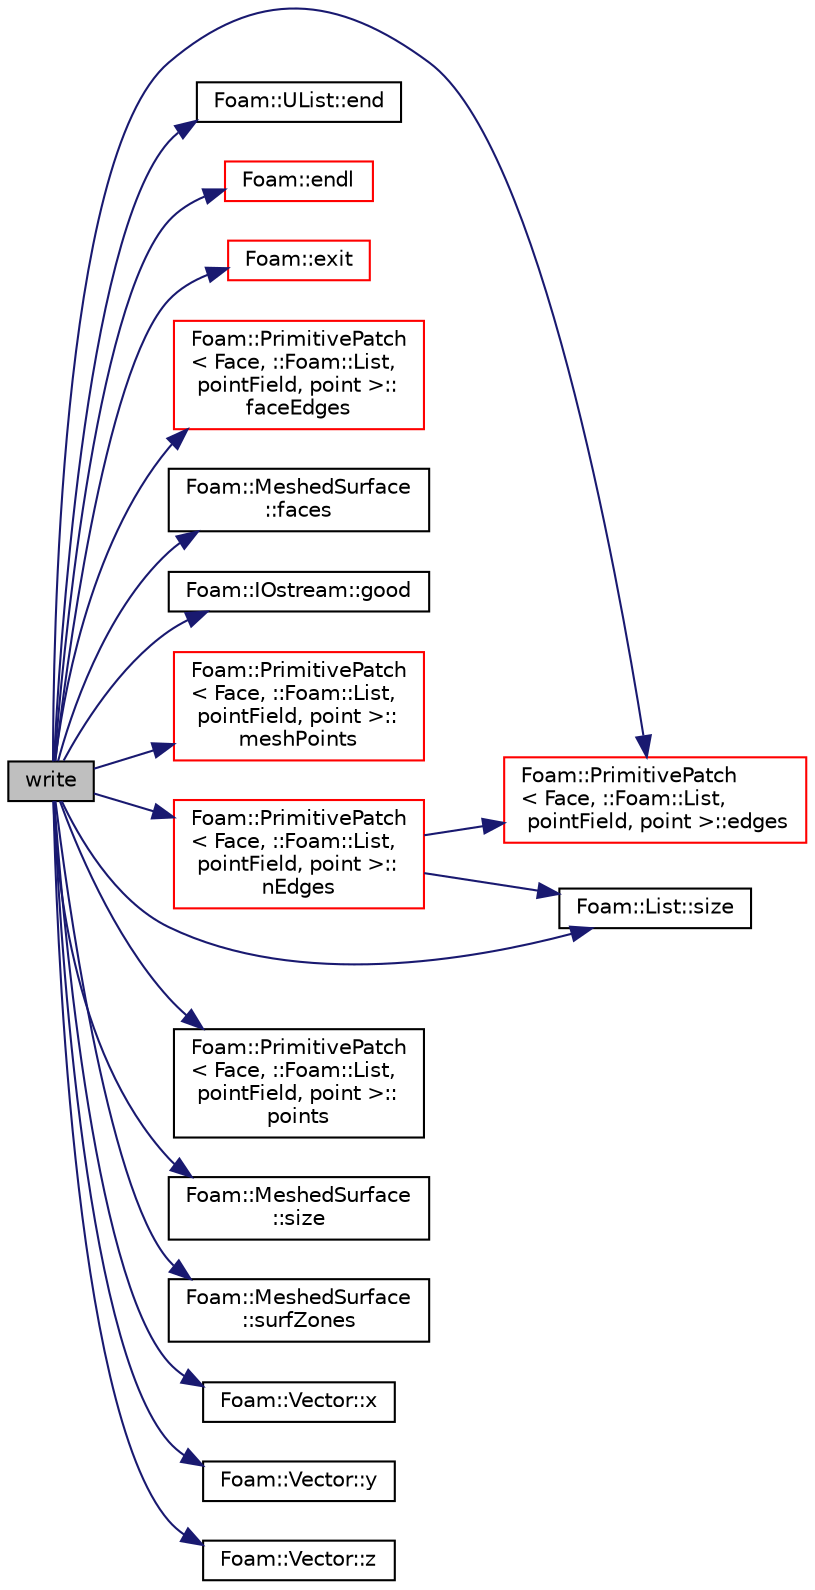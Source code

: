 digraph "write"
{
  bgcolor="transparent";
  edge [fontname="Helvetica",fontsize="10",labelfontname="Helvetica",labelfontsize="10"];
  node [fontname="Helvetica",fontsize="10",shape=record];
  rankdir="LR";
  Node166 [label="write",height=0.2,width=0.4,color="black", fillcolor="grey75", style="filled", fontcolor="black"];
  Node166 -> Node167 [color="midnightblue",fontsize="10",style="solid",fontname="Helvetica"];
  Node167 [label="Foam::PrimitivePatch\l\< Face, ::Foam::List,\l pointField, point \>::edges",height=0.2,width=0.4,color="red",URL="$a28693.html#a21d764179912ddda5c6f95193c289846",tooltip="Return list of edges, address into LOCAL point list. "];
  Node166 -> Node169 [color="midnightblue",fontsize="10",style="solid",fontname="Helvetica"];
  Node169 [label="Foam::UList::end",height=0.2,width=0.4,color="black",URL="$a26837.html#acf5102a998ffca93da588563e2af7413",tooltip="Return an iterator to end traversing the UList. "];
  Node166 -> Node170 [color="midnightblue",fontsize="10",style="solid",fontname="Helvetica"];
  Node170 [label="Foam::endl",height=0.2,width=0.4,color="red",URL="$a21851.html#a2db8fe02a0d3909e9351bb4275b23ce4",tooltip="Add newline and flush stream. "];
  Node166 -> Node172 [color="midnightblue",fontsize="10",style="solid",fontname="Helvetica"];
  Node172 [label="Foam::exit",height=0.2,width=0.4,color="red",URL="$a21851.html#a06ca7250d8e89caf05243ec094843642"];
  Node166 -> Node219 [color="midnightblue",fontsize="10",style="solid",fontname="Helvetica"];
  Node219 [label="Foam::PrimitivePatch\l\< Face, ::Foam::List,\l pointField, point \>::\lfaceEdges",height=0.2,width=0.4,color="red",URL="$a28693.html#adbfcf489a527a07c33d684834faace79",tooltip="Return face-edge addressing. "];
  Node166 -> Node221 [color="midnightblue",fontsize="10",style="solid",fontname="Helvetica"];
  Node221 [label="Foam::MeshedSurface\l::faces",height=0.2,width=0.4,color="black",URL="$a30833.html#a16c6d36f7c961d037a44e5c235d9aa15",tooltip="Return const access to the faces. "];
  Node166 -> Node209 [color="midnightblue",fontsize="10",style="solid",fontname="Helvetica"];
  Node209 [label="Foam::IOstream::good",height=0.2,width=0.4,color="black",URL="$a27333.html#abdcc7f96f487faadc7769afcf58fe992",tooltip="Return true if next operation might succeed. "];
  Node166 -> Node222 [color="midnightblue",fontsize="10",style="solid",fontname="Helvetica"];
  Node222 [label="Foam::PrimitivePatch\l\< Face, ::Foam::List,\l pointField, point \>::\lmeshPoints",height=0.2,width=0.4,color="red",URL="$a28693.html#a52e3a457780fe74b31d39dc046bce1d8",tooltip="Return labelList of mesh points in patch. They are constructed. "];
  Node166 -> Node224 [color="midnightblue",fontsize="10",style="solid",fontname="Helvetica"];
  Node224 [label="Foam::PrimitivePatch\l\< Face, ::Foam::List,\l pointField, point \>::\lnEdges",height=0.2,width=0.4,color="red",URL="$a28693.html#a086513bcff1a3f1684e1a3879dd90deb",tooltip="Return number of edges in patch. "];
  Node224 -> Node167 [color="midnightblue",fontsize="10",style="solid",fontname="Helvetica"];
  Node224 -> Node225 [color="midnightblue",fontsize="10",style="solid",fontname="Helvetica"];
  Node225 [label="Foam::List::size",height=0.2,width=0.4,color="black",URL="$a26833.html#a8a5f6fa29bd4b500caf186f60245b384",tooltip="Override size to be inconsistent with allocated storage. "];
  Node166 -> Node226 [color="midnightblue",fontsize="10",style="solid",fontname="Helvetica"];
  Node226 [label="Foam::PrimitivePatch\l\< Face, ::Foam::List,\l pointField, point \>::\lpoints",height=0.2,width=0.4,color="black",URL="$a28693.html#aa3c7d968f31c88780c663876f64ef6a6",tooltip="Return reference to global points. "];
  Node166 -> Node225 [color="midnightblue",fontsize="10",style="solid",fontname="Helvetica"];
  Node166 -> Node227 [color="midnightblue",fontsize="10",style="solid",fontname="Helvetica"];
  Node227 [label="Foam::MeshedSurface\l::size",height=0.2,width=0.4,color="black",URL="$a30833.html#a9facbf0a118d395c89884e45a5ca4e4b",tooltip="The surface size is the number of faces. "];
  Node166 -> Node228 [color="midnightblue",fontsize="10",style="solid",fontname="Helvetica"];
  Node228 [label="Foam::MeshedSurface\l::surfZones",height=0.2,width=0.4,color="black",URL="$a30833.html#a14a75381fb0e82fa2fdf4b3aff01a96a",tooltip="Const access to the surface zones. "];
  Node166 -> Node229 [color="midnightblue",fontsize="10",style="solid",fontname="Helvetica"];
  Node229 [label="Foam::Vector::x",height=0.2,width=0.4,color="black",URL="$a29749.html#a63327976e5a8359700064a02ae22548e"];
  Node166 -> Node230 [color="midnightblue",fontsize="10",style="solid",fontname="Helvetica"];
  Node230 [label="Foam::Vector::y",height=0.2,width=0.4,color="black",URL="$a29749.html#a1ee865f676fbac703a49c6654dd3ad74"];
  Node166 -> Node231 [color="midnightblue",fontsize="10",style="solid",fontname="Helvetica"];
  Node231 [label="Foam::Vector::z",height=0.2,width=0.4,color="black",URL="$a29749.html#a1c8320b15610de211ec70ef966581423"];
}
